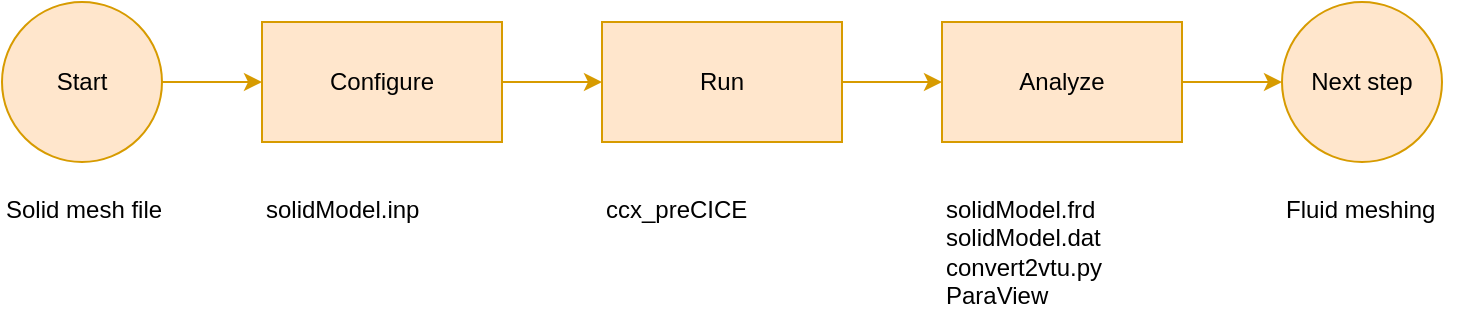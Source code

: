 <mxfile version="24.7.8">
  <diagram name="Page-1" id="Mw7mx2BJm_VNAYRjUd4e">
    <mxGraphModel dx="963" dy="573" grid="1" gridSize="10" guides="1" tooltips="1" connect="1" arrows="1" fold="1" page="1" pageScale="1" pageWidth="850" pageHeight="1100" math="0" shadow="0">
      <root>
        <mxCell id="0" />
        <mxCell id="1" parent="0" />
        <mxCell id="m4BdSE6QHmhiQMImwujt-6" style="edgeStyle=orthogonalEdgeStyle;rounded=0;orthogonalLoop=1;jettySize=auto;html=1;exitX=1;exitY=0.5;exitDx=0;exitDy=0;entryX=0;entryY=0.5;entryDx=0;entryDy=0;fillColor=#ffe6cc;strokeColor=#d79b00;" edge="1" parent="1" source="m4BdSE6QHmhiQMImwujt-1" target="m4BdSE6QHmhiQMImwujt-2">
          <mxGeometry relative="1" as="geometry" />
        </mxCell>
        <mxCell id="m4BdSE6QHmhiQMImwujt-1" value="Start" style="ellipse;whiteSpace=wrap;html=1;aspect=fixed;fillColor=#ffe6cc;strokeColor=#d79b00;" vertex="1" parent="1">
          <mxGeometry x="110" y="360" width="80" height="80" as="geometry" />
        </mxCell>
        <mxCell id="m4BdSE6QHmhiQMImwujt-7" style="edgeStyle=orthogonalEdgeStyle;rounded=0;orthogonalLoop=1;jettySize=auto;html=1;exitX=1;exitY=0.5;exitDx=0;exitDy=0;entryX=0;entryY=0.5;entryDx=0;entryDy=0;fillColor=#ffe6cc;strokeColor=#d79b00;" edge="1" parent="1" source="m4BdSE6QHmhiQMImwujt-2" target="m4BdSE6QHmhiQMImwujt-3">
          <mxGeometry relative="1" as="geometry" />
        </mxCell>
        <mxCell id="m4BdSE6QHmhiQMImwujt-2" value="Configure" style="rounded=0;whiteSpace=wrap;html=1;fillColor=#ffe6cc;strokeColor=#d79b00;" vertex="1" parent="1">
          <mxGeometry x="240" y="370" width="120" height="60" as="geometry" />
        </mxCell>
        <mxCell id="m4BdSE6QHmhiQMImwujt-8" style="edgeStyle=orthogonalEdgeStyle;rounded=0;orthogonalLoop=1;jettySize=auto;html=1;exitX=1;exitY=0.5;exitDx=0;exitDy=0;entryX=0;entryY=0.5;entryDx=0;entryDy=0;fillColor=#ffe6cc;strokeColor=#d79b00;" edge="1" parent="1" source="m4BdSE6QHmhiQMImwujt-3" target="m4BdSE6QHmhiQMImwujt-4">
          <mxGeometry relative="1" as="geometry" />
        </mxCell>
        <mxCell id="m4BdSE6QHmhiQMImwujt-3" value="Run" style="rounded=0;whiteSpace=wrap;html=1;fillColor=#ffe6cc;strokeColor=#d79b00;" vertex="1" parent="1">
          <mxGeometry x="410" y="370" width="120" height="60" as="geometry" />
        </mxCell>
        <mxCell id="m4BdSE6QHmhiQMImwujt-9" style="edgeStyle=orthogonalEdgeStyle;rounded=0;orthogonalLoop=1;jettySize=auto;html=1;exitX=1;exitY=0.5;exitDx=0;exitDy=0;entryX=0;entryY=0.5;entryDx=0;entryDy=0;fillColor=#ffe6cc;strokeColor=#d79b00;" edge="1" parent="1" source="m4BdSE6QHmhiQMImwujt-4" target="m4BdSE6QHmhiQMImwujt-5">
          <mxGeometry relative="1" as="geometry" />
        </mxCell>
        <mxCell id="m4BdSE6QHmhiQMImwujt-4" value="Analyze" style="rounded=0;whiteSpace=wrap;html=1;fillColor=#ffe6cc;strokeColor=#d79b00;" vertex="1" parent="1">
          <mxGeometry x="580" y="370" width="120" height="60" as="geometry" />
        </mxCell>
        <mxCell id="m4BdSE6QHmhiQMImwujt-5" value="Next step" style="ellipse;whiteSpace=wrap;html=1;aspect=fixed;fillColor=#ffe6cc;strokeColor=#d79b00;" vertex="1" parent="1">
          <mxGeometry x="750" y="360" width="80" height="80" as="geometry" />
        </mxCell>
        <mxCell id="m4BdSE6QHmhiQMImwujt-10" value="Solid mesh file&amp;nbsp;" style="text;html=1;align=left;verticalAlign=top;whiteSpace=wrap;rounded=0;" vertex="1" parent="1">
          <mxGeometry x="110" y="450" width="90" height="30" as="geometry" />
        </mxCell>
        <mxCell id="m4BdSE6QHmhiQMImwujt-11" value="solidModel.inp" style="text;html=1;align=left;verticalAlign=top;whiteSpace=wrap;rounded=0;" vertex="1" parent="1">
          <mxGeometry x="240" y="450" width="90" height="30" as="geometry" />
        </mxCell>
        <mxCell id="m4BdSE6QHmhiQMImwujt-12" value="ccx_preCICE" style="text;html=1;align=left;verticalAlign=top;whiteSpace=wrap;rounded=0;" vertex="1" parent="1">
          <mxGeometry x="410" y="450" width="90" height="30" as="geometry" />
        </mxCell>
        <mxCell id="m4BdSE6QHmhiQMImwujt-13" value="solidModel.frd&lt;div&gt;solidModel.dat&lt;br&gt;convert2vtu.py&lt;br&gt;ParaView&lt;/div&gt;" style="text;html=1;align=left;verticalAlign=top;whiteSpace=wrap;rounded=0;" vertex="1" parent="1">
          <mxGeometry x="580" y="450" width="110" height="70" as="geometry" />
        </mxCell>
        <mxCell id="m4BdSE6QHmhiQMImwujt-14" value="Fluid meshing&amp;nbsp;" style="text;html=1;align=left;verticalAlign=top;whiteSpace=wrap;rounded=0;" vertex="1" parent="1">
          <mxGeometry x="750" y="450" width="90" height="30" as="geometry" />
        </mxCell>
      </root>
    </mxGraphModel>
  </diagram>
</mxfile>
